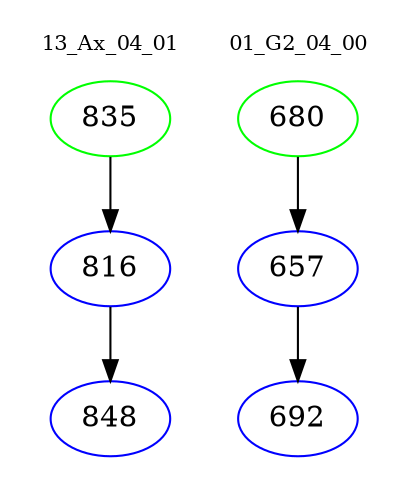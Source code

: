 digraph{
subgraph cluster_0 {
color = white
label = "13_Ax_04_01";
fontsize=10;
T0_835 [label="835", color="green"]
T0_835 -> T0_816 [color="black"]
T0_816 [label="816", color="blue"]
T0_816 -> T0_848 [color="black"]
T0_848 [label="848", color="blue"]
}
subgraph cluster_1 {
color = white
label = "01_G2_04_00";
fontsize=10;
T1_680 [label="680", color="green"]
T1_680 -> T1_657 [color="black"]
T1_657 [label="657", color="blue"]
T1_657 -> T1_692 [color="black"]
T1_692 [label="692", color="blue"]
}
}
